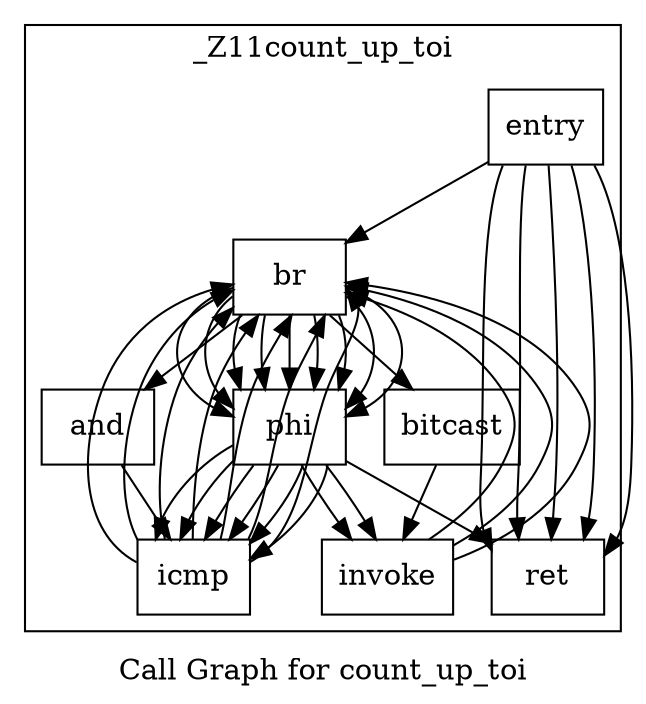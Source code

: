 digraph "Call Graph" {
label = "Call Graph for count_up_toi";
node [shape=box];

subgraph "cluster_0" {
label = "_Z11count_up_toi";
node [shape = box];
"entry"->"br"->"phi";
"phi"->"icmp";
"icmp"->"br";
"br"->"bitcast";
"bitcast"->"invoke";
"invoke"->"br";
"br"->"phi";
"phi"->"icmp";
"icmp"->"br";
"br"->"and";
"and"->"icmp";
"icmp"->"br";
"br"->"phi";
"phi"->"icmp";
"icmp"->"br";
"br"->"phi";
"phi"->"icmp";
"icmp"->"br";
"br"->"phi";
"phi"->"invoke";
"invoke"->"br";
"br"->"phi";
"phi"->"icmp";
"icmp"->"br";
"br"->"phi";
"phi"->"icmp";
"icmp"->"br";
"br"->"phi";
"phi"->"invoke";
"invoke"->"br";
"br"->"phi";
"phi"->"ret";

}

subgraph "cluster_1" {
label = "_ZSt20__throw_length_errorPKc";
node [shape = box];
"entry"->"ret";
}

subgraph "cluster_2" {
label = "_Znwm";
node [shape = box];
"entry"->"ret";
}

subgraph "cluster_3" {
label = "_ZdlPv";
node [shape = box];
"entry"->"ret";
}

subgraph "cluster_4" {
label = "llvm.memset.p0i8.i64";
node [shape = box];
"entry"->"ret";
}

subgraph "cluster_5" {
label = "llvm.memmove.p0i8.p0i8.i64";
node [shape = box];
"entry"->"ret";
}

}